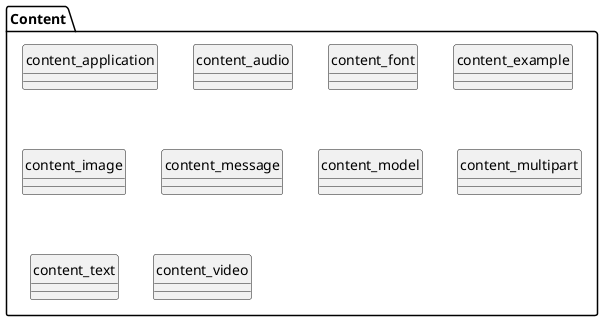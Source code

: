 @startuml uml
skinparam monochrome true
skinparam linetype ortho
hide circle

package Content {
  entity content_application
  entity content_audio
  entity content_font
  entity content_example
  entity content_image
  entity content_message
  entity content_model
  entity content_multipart
  entity content_text
  entity content_video
}

@enduml
